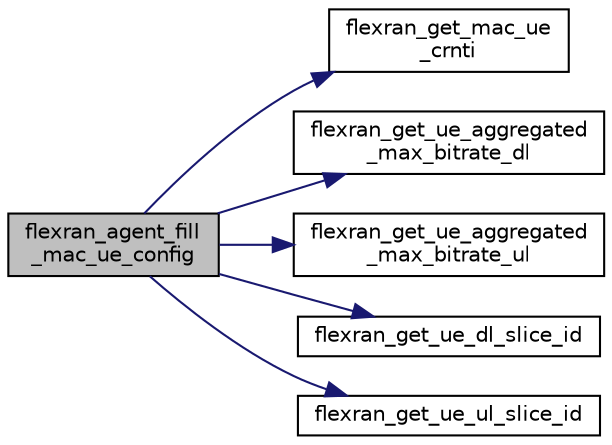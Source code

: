 digraph "flexran_agent_fill_mac_ue_config"
{
 // LATEX_PDF_SIZE
  edge [fontname="Helvetica",fontsize="10",labelfontname="Helvetica",labelfontsize="10"];
  node [fontname="Helvetica",fontsize="10",shape=record];
  rankdir="LR";
  Node1 [label="flexran_agent_fill\l_mac_ue_config",height=0.2,width=0.4,color="black", fillcolor="grey75", style="filled", fontcolor="black",tooltip=" "];
  Node1 -> Node2 [color="midnightblue",fontsize="10",style="solid",fontname="Helvetica"];
  Node2 [label="flexran_get_mac_ue\l_crnti",height=0.2,width=0.4,color="black", fillcolor="white", style="filled",URL="$flexran__agent__ran__api_8c.html#aeabe4485a5e0fc1b1f5915b8dd227af0",tooltip=" "];
  Node1 -> Node3 [color="midnightblue",fontsize="10",style="solid",fontname="Helvetica"];
  Node3 [label="flexran_get_ue_aggregated\l_max_bitrate_dl",height=0.2,width=0.4,color="black", fillcolor="white", style="filled",URL="$flexran__agent__ran__api_8c.html#a46d154fcf319e449ac122b852b325a95",tooltip=" "];
  Node1 -> Node4 [color="midnightblue",fontsize="10",style="solid",fontname="Helvetica"];
  Node4 [label="flexran_get_ue_aggregated\l_max_bitrate_ul",height=0.2,width=0.4,color="black", fillcolor="white", style="filled",URL="$flexran__agent__ran__api_8c.html#afd516b00da22ae5af5d5d6ec9ac7c5da",tooltip=" "];
  Node1 -> Node5 [color="midnightblue",fontsize="10",style="solid",fontname="Helvetica"];
  Node5 [label="flexran_get_ue_dl_slice_id",height=0.2,width=0.4,color="black", fillcolor="white", style="filled",URL="$flexran__agent__ran__api_8c.html#ac9f8a7e31667b720b38ab4c4582ae589",tooltip=" "];
  Node1 -> Node6 [color="midnightblue",fontsize="10",style="solid",fontname="Helvetica"];
  Node6 [label="flexran_get_ue_ul_slice_id",height=0.2,width=0.4,color="black", fillcolor="white", style="filled",URL="$flexran__agent__ran__api_8c.html#ad176e24ee62ce39d11eb9b774a1820cc",tooltip=" "];
}
